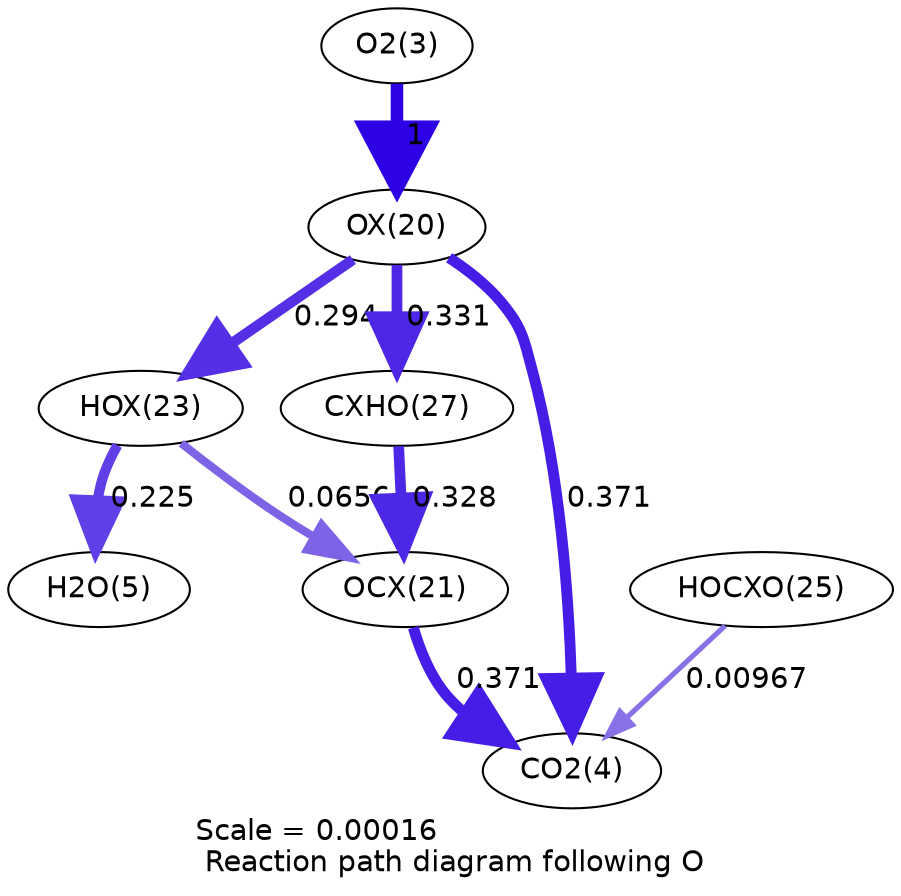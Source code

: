 digraph reaction_paths {
center=1;
s5 -> s23[fontname="Helvetica", penwidth=6, arrowsize=3, color="0.7, 1.5, 0.9"
, label=" 1"];
s23 -> s26[fontname="Helvetica", penwidth=5.08, arrowsize=2.54, color="0.7, 0.794, 0.9"
, label=" 0.294"];
s23 -> s30[fontname="Helvetica", penwidth=5.16, arrowsize=2.58, color="0.7, 0.831, 0.9"
, label=" 0.331"];
s23 -> s6[fontname="Helvetica", penwidth=5.25, arrowsize=2.63, color="0.7, 0.871, 0.9"
, label=" 0.371"];
s26 -> s7[fontname="Helvetica", penwidth=4.87, arrowsize=2.44, color="0.7, 0.725, 0.9"
, label=" 0.225"];
s26 -> s24[fontname="Helvetica", penwidth=3.94, arrowsize=1.97, color="0.7, 0.566, 0.9"
, label=" 0.0656"];
s30 -> s24[fontname="Helvetica", penwidth=5.16, arrowsize=2.58, color="0.7, 0.828, 0.9"
, label=" 0.328"];
s24 -> s6[fontname="Helvetica", penwidth=5.25, arrowsize=2.63, color="0.7, 0.871, 0.9"
, label=" 0.371"];
s28 -> s6[fontname="Helvetica", penwidth=2.5, arrowsize=1.25, color="0.7, 0.51, 0.9"
, label=" 0.00967"];
s5 [ fontname="Helvetica", label="O2(3)"];
s6 [ fontname="Helvetica", label="CO2(4)"];
s7 [ fontname="Helvetica", label="H2O(5)"];
s23 [ fontname="Helvetica", label="OX(20)"];
s24 [ fontname="Helvetica", label="OCX(21)"];
s26 [ fontname="Helvetica", label="HOX(23)"];
s28 [ fontname="Helvetica", label="HOCXO(25)"];
s30 [ fontname="Helvetica", label="CXHO(27)"];
 label = "Scale = 0.00016\l Reaction path diagram following O";
 fontname = "Helvetica";
}
